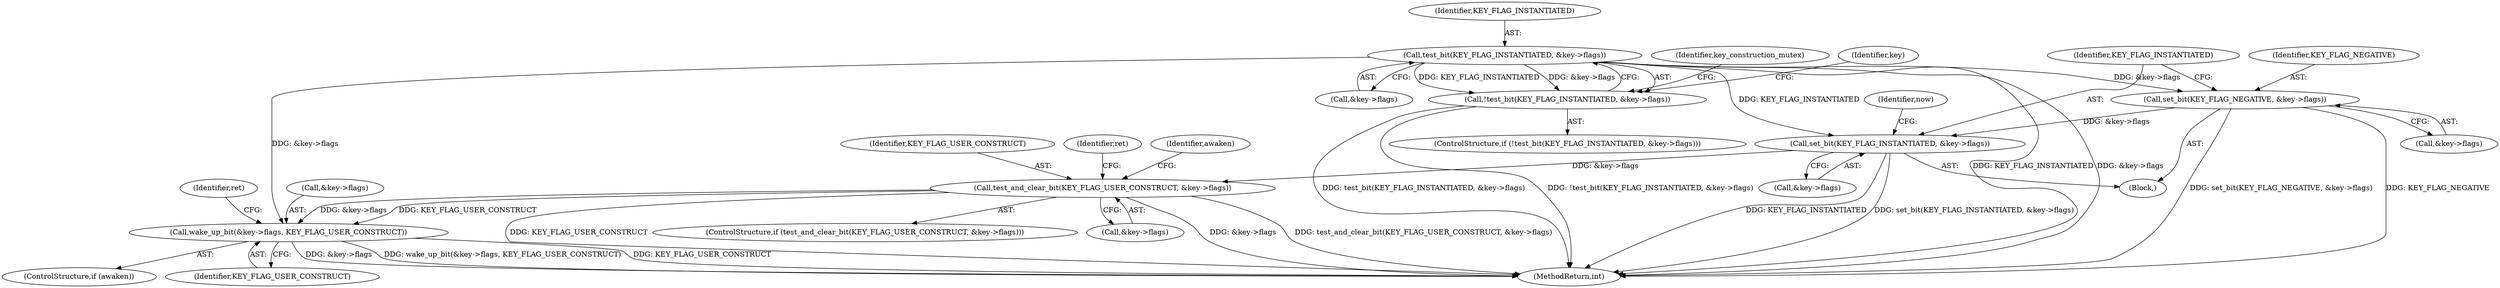 digraph "0_linux_363b02dab09b3226f3bd1420dad9c72b79a42a76_6@pointer" {
"1000156" [label="(Call,test_bit(KEY_FLAG_INSTANTIATED, &key->flags))"];
"1000155" [label="(Call,!test_bit(KEY_FLAG_INSTANTIATED, &key->flags))"];
"1000177" [label="(Call,set_bit(KEY_FLAG_NEGATIVE, &key->flags))"];
"1000183" [label="(Call,set_bit(KEY_FLAG_INSTANTIATED, &key->flags))"];
"1000208" [label="(Call,test_and_clear_bit(KEY_FLAG_USER_CONSTRUCT, &key->flags))"];
"1000252" [label="(Call,wake_up_bit(&key->flags, KEY_FLAG_USER_CONSTRUCT))"];
"1000218" [label="(Identifier,ret)"];
"1000177" [label="(Call,set_bit(KEY_FLAG_NEGATIVE, &key->flags))"];
"1000154" [label="(ControlStructure,if (!test_bit(KEY_FLAG_INSTANTIATED, &key->flags)))"];
"1000236" [label="(Identifier,key_construction_mutex)"];
"1000155" [label="(Call,!test_bit(KEY_FLAG_INSTANTIATED, &key->flags))"];
"1000167" [label="(Identifier,key)"];
"1000190" [label="(Identifier,now)"];
"1000265" [label="(MethodReturn,int)"];
"1000179" [label="(Call,&key->flags)"];
"1000215" [label="(Identifier,awaken)"];
"1000183" [label="(Call,set_bit(KEY_FLAG_INSTANTIATED, &key->flags))"];
"1000210" [label="(Call,&key->flags)"];
"1000156" [label="(Call,test_bit(KEY_FLAG_INSTANTIATED, &key->flags))"];
"1000257" [label="(Identifier,KEY_FLAG_USER_CONSTRUCT)"];
"1000250" [label="(ControlStructure,if (awaken))"];
"1000185" [label="(Call,&key->flags)"];
"1000158" [label="(Call,&key->flags)"];
"1000253" [label="(Call,&key->flags)"];
"1000162" [label="(Block,)"];
"1000209" [label="(Identifier,KEY_FLAG_USER_CONSTRUCT)"];
"1000178" [label="(Identifier,KEY_FLAG_NEGATIVE)"];
"1000207" [label="(ControlStructure,if (test_and_clear_bit(KEY_FLAG_USER_CONSTRUCT, &key->flags)))"];
"1000157" [label="(Identifier,KEY_FLAG_INSTANTIATED)"];
"1000208" [label="(Call,test_and_clear_bit(KEY_FLAG_USER_CONSTRUCT, &key->flags))"];
"1000261" [label="(Identifier,ret)"];
"1000252" [label="(Call,wake_up_bit(&key->flags, KEY_FLAG_USER_CONSTRUCT))"];
"1000184" [label="(Identifier,KEY_FLAG_INSTANTIATED)"];
"1000156" -> "1000155"  [label="AST: "];
"1000156" -> "1000158"  [label="CFG: "];
"1000157" -> "1000156"  [label="AST: "];
"1000158" -> "1000156"  [label="AST: "];
"1000155" -> "1000156"  [label="CFG: "];
"1000156" -> "1000265"  [label="DDG: KEY_FLAG_INSTANTIATED"];
"1000156" -> "1000265"  [label="DDG: &key->flags"];
"1000156" -> "1000155"  [label="DDG: KEY_FLAG_INSTANTIATED"];
"1000156" -> "1000155"  [label="DDG: &key->flags"];
"1000156" -> "1000177"  [label="DDG: &key->flags"];
"1000156" -> "1000183"  [label="DDG: KEY_FLAG_INSTANTIATED"];
"1000156" -> "1000252"  [label="DDG: &key->flags"];
"1000155" -> "1000154"  [label="AST: "];
"1000167" -> "1000155"  [label="CFG: "];
"1000236" -> "1000155"  [label="CFG: "];
"1000155" -> "1000265"  [label="DDG: !test_bit(KEY_FLAG_INSTANTIATED, &key->flags)"];
"1000155" -> "1000265"  [label="DDG: test_bit(KEY_FLAG_INSTANTIATED, &key->flags)"];
"1000177" -> "1000162"  [label="AST: "];
"1000177" -> "1000179"  [label="CFG: "];
"1000178" -> "1000177"  [label="AST: "];
"1000179" -> "1000177"  [label="AST: "];
"1000184" -> "1000177"  [label="CFG: "];
"1000177" -> "1000265"  [label="DDG: KEY_FLAG_NEGATIVE"];
"1000177" -> "1000265"  [label="DDG: set_bit(KEY_FLAG_NEGATIVE, &key->flags)"];
"1000177" -> "1000183"  [label="DDG: &key->flags"];
"1000183" -> "1000162"  [label="AST: "];
"1000183" -> "1000185"  [label="CFG: "];
"1000184" -> "1000183"  [label="AST: "];
"1000185" -> "1000183"  [label="AST: "];
"1000190" -> "1000183"  [label="CFG: "];
"1000183" -> "1000265"  [label="DDG: KEY_FLAG_INSTANTIATED"];
"1000183" -> "1000265"  [label="DDG: set_bit(KEY_FLAG_INSTANTIATED, &key->flags)"];
"1000183" -> "1000208"  [label="DDG: &key->flags"];
"1000208" -> "1000207"  [label="AST: "];
"1000208" -> "1000210"  [label="CFG: "];
"1000209" -> "1000208"  [label="AST: "];
"1000210" -> "1000208"  [label="AST: "];
"1000215" -> "1000208"  [label="CFG: "];
"1000218" -> "1000208"  [label="CFG: "];
"1000208" -> "1000265"  [label="DDG: KEY_FLAG_USER_CONSTRUCT"];
"1000208" -> "1000265"  [label="DDG: &key->flags"];
"1000208" -> "1000265"  [label="DDG: test_and_clear_bit(KEY_FLAG_USER_CONSTRUCT, &key->flags)"];
"1000208" -> "1000252"  [label="DDG: &key->flags"];
"1000208" -> "1000252"  [label="DDG: KEY_FLAG_USER_CONSTRUCT"];
"1000252" -> "1000250"  [label="AST: "];
"1000252" -> "1000257"  [label="CFG: "];
"1000253" -> "1000252"  [label="AST: "];
"1000257" -> "1000252"  [label="AST: "];
"1000261" -> "1000252"  [label="CFG: "];
"1000252" -> "1000265"  [label="DDG: &key->flags"];
"1000252" -> "1000265"  [label="DDG: wake_up_bit(&key->flags, KEY_FLAG_USER_CONSTRUCT)"];
"1000252" -> "1000265"  [label="DDG: KEY_FLAG_USER_CONSTRUCT"];
}
